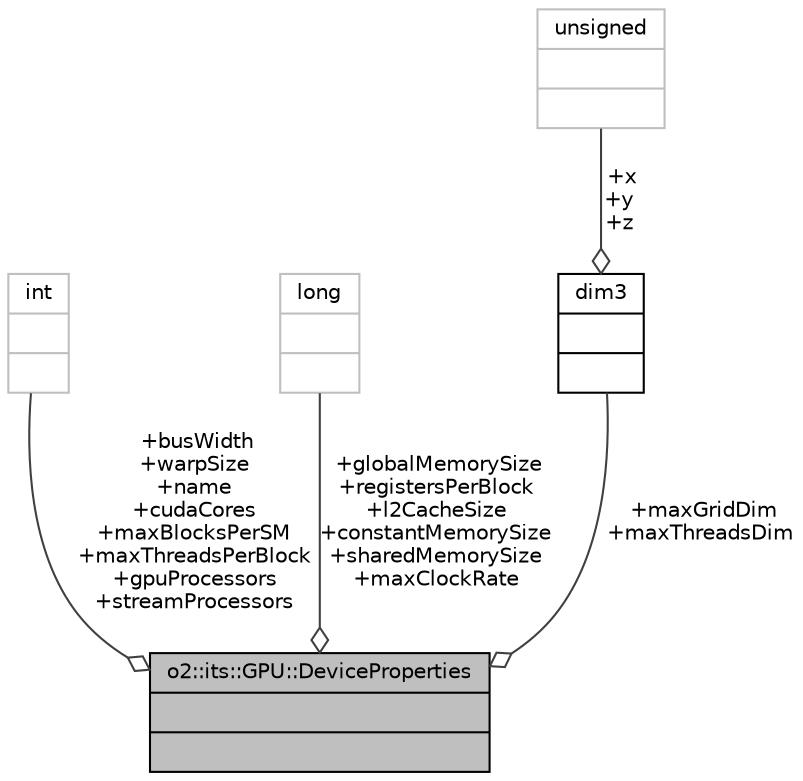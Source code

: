 digraph "o2::its::GPU::DeviceProperties"
{
 // INTERACTIVE_SVG=YES
  bgcolor="transparent";
  edge [fontname="Helvetica",fontsize="10",labelfontname="Helvetica",labelfontsize="10"];
  node [fontname="Helvetica",fontsize="10",shape=record];
  Node1 [label="{o2::its::GPU::DeviceProperties\n||}",height=0.2,width=0.4,color="black", fillcolor="grey75", style="filled", fontcolor="black"];
  Node2 -> Node1 [color="grey25",fontsize="10",style="solid",label=" +busWidth\n+warpSize\n+name\n+cudaCores\n+maxBlocksPerSM\n+maxThreadsPerBlock\n+gpuProcessors\n+streamProcessors" ,arrowhead="odiamond",fontname="Helvetica"];
  Node2 [label="{int\n||}",height=0.2,width=0.4,color="grey75"];
  Node3 -> Node1 [color="grey25",fontsize="10",style="solid",label=" +globalMemorySize\n+registersPerBlock\n+l2CacheSize\n+constantMemorySize\n+sharedMemorySize\n+maxClockRate" ,arrowhead="odiamond",fontname="Helvetica"];
  Node3 [label="{long\n||}",height=0.2,width=0.4,color="grey75"];
  Node4 -> Node1 [color="grey25",fontsize="10",style="solid",label=" +maxGridDim\n+maxThreadsDim" ,arrowhead="odiamond",fontname="Helvetica"];
  Node4 [label="{dim3\n||}",height=0.2,width=0.4,color="black",URL="$d3/db3/structdim3.html"];
  Node5 -> Node4 [color="grey25",fontsize="10",style="solid",label=" +x\n+y\n+z" ,arrowhead="odiamond",fontname="Helvetica"];
  Node5 [label="{unsigned\n||}",height=0.2,width=0.4,color="grey75"];
}

